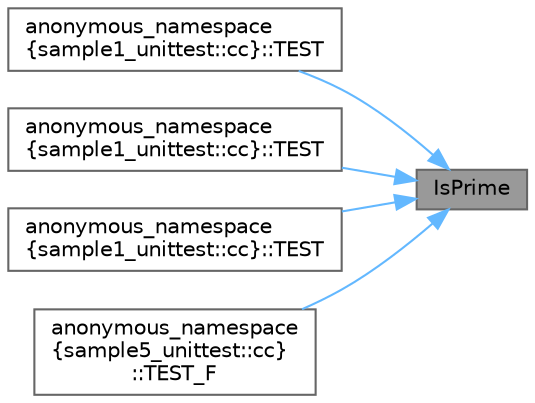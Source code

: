 digraph "IsPrime"
{
 // LATEX_PDF_SIZE
  bgcolor="transparent";
  edge [fontname=Helvetica,fontsize=10,labelfontname=Helvetica,labelfontsize=10];
  node [fontname=Helvetica,fontsize=10,shape=box,height=0.2,width=0.4];
  rankdir="RL";
  Node1 [id="Node000001",label="IsPrime",height=0.2,width=0.4,color="gray40", fillcolor="grey60", style="filled", fontcolor="black",tooltip=" "];
  Node1 -> Node2 [id="edge1_Node000001_Node000002",dir="back",color="steelblue1",style="solid",tooltip=" "];
  Node2 [id="Node000002",label="anonymous_namespace\l\{sample1_unittest::cc\}::TEST",height=0.2,width=0.4,color="grey40", fillcolor="white", style="filled",URL="$namespaceanonymous__namespace_02sample1__unittest_8cc_03.html#a284eb7d21ee4d83eca37b5ee36560698",tooltip=" "];
  Node1 -> Node3 [id="edge2_Node000001_Node000003",dir="back",color="steelblue1",style="solid",tooltip=" "];
  Node3 [id="Node000003",label="anonymous_namespace\l\{sample1_unittest::cc\}::TEST",height=0.2,width=0.4,color="grey40", fillcolor="white", style="filled",URL="$namespaceanonymous__namespace_02sample1__unittest_8cc_03.html#aa99631b61d696c0be6b90a48d3c5af6f",tooltip=" "];
  Node1 -> Node4 [id="edge3_Node000001_Node000004",dir="back",color="steelblue1",style="solid",tooltip=" "];
  Node4 [id="Node000004",label="anonymous_namespace\l\{sample1_unittest::cc\}::TEST",height=0.2,width=0.4,color="grey40", fillcolor="white", style="filled",URL="$namespaceanonymous__namespace_02sample1__unittest_8cc_03.html#a35a7863bd002913e0347b7468801a5f4",tooltip=" "];
  Node1 -> Node5 [id="edge4_Node000001_Node000005",dir="back",color="steelblue1",style="solid",tooltip=" "];
  Node5 [id="Node000005",label="anonymous_namespace\l\{sample5_unittest::cc\}\l::TEST_F",height=0.2,width=0.4,color="grey40", fillcolor="white", style="filled",URL="$namespaceanonymous__namespace_02sample5__unittest_8cc_03.html#aae0bf933db699a0a902af3a96eee9514",tooltip=" "];
}
